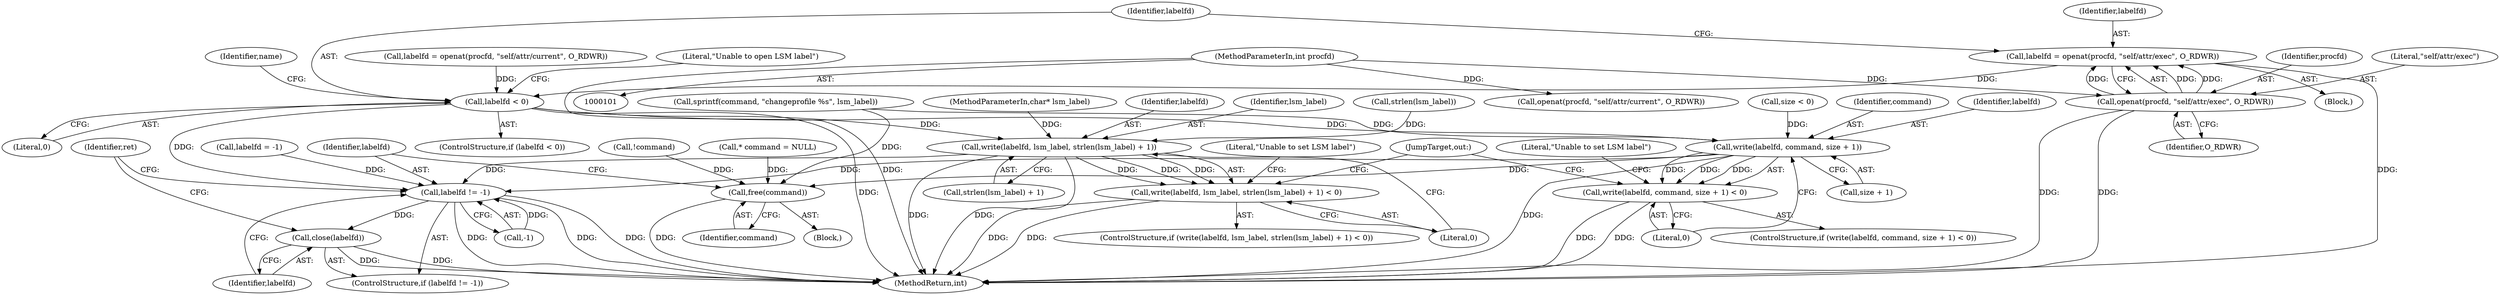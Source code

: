 digraph "0_lxc_81f466d05f2a89cb4f122ef7f593ff3f279b165c_0@API" {
"1000149" [label="(Call,labelfd = openat(procfd, \"self/attr/exec\", O_RDWR))"];
"1000151" [label="(Call,openat(procfd, \"self/attr/exec\", O_RDWR))"];
"1000102" [label="(MethodParameterIn,int procfd)"];
"1000164" [label="(Call,labelfd < 0)"];
"1000224" [label="(Call,write(labelfd, command, size + 1))"];
"1000223" [label="(Call,write(labelfd, command, size + 1) < 0)"];
"1000276" [label="(Call,free(command))"];
"1000279" [label="(Call,labelfd != -1)"];
"1000283" [label="(Call,close(labelfd))"];
"1000249" [label="(Call,write(labelfd, lsm_label, strlen(lsm_label) + 1))"];
"1000248" [label="(Call,write(labelfd, lsm_label, strlen(lsm_label) + 1) < 0)"];
"1000154" [label="(Identifier,O_RDWR)"];
"1000287" [label="(MethodReturn,int)"];
"1000148" [label="(Block,)"];
"1000227" [label="(Call,size + 1)"];
"1000280" [label="(Identifier,labelfd)"];
"1000275" [label="(JumpTarget,out:)"];
"1000163" [label="(ControlStructure,if (labelfd < 0))"];
"1000149" [label="(Call,labelfd = openat(procfd, \"self/attr/exec\", O_RDWR))"];
"1000249" [label="(Call,write(labelfd, lsm_label, strlen(lsm_label) + 1))"];
"1000117" [label="(Call,* command = NULL)"];
"1000278" [label="(ControlStructure,if (labelfd != -1))"];
"1000256" [label="(Literal,0)"];
"1000169" [label="(Literal,\"Unable to open LSM label\")"];
"1000253" [label="(Call,strlen(lsm_label))"];
"1000211" [label="(Call,size < 0)"];
"1000224" [label="(Call,write(labelfd, command, size + 1))"];
"1000226" [label="(Identifier,command)"];
"1000166" [label="(Literal,0)"];
"1000206" [label="(Call,sprintf(command, \"changeprofile %s\", lsm_label))"];
"1000152" [label="(Identifier,procfd)"];
"1000159" [label="(Call,openat(procfd, \"self/attr/current\", O_RDWR))"];
"1000225" [label="(Identifier,labelfd)"];
"1000233" [label="(Literal,\"Unable to set LSM label\")"];
"1000277" [label="(Identifier,command)"];
"1000259" [label="(Literal,\"Unable to set LSM label\")"];
"1000252" [label="(Call,strlen(lsm_label) + 1)"];
"1000178" [label="(Identifier,name)"];
"1000284" [label="(Identifier,labelfd)"];
"1000151" [label="(Call,openat(procfd, \"self/attr/exec\", O_RDWR))"];
"1000276" [label="(Call,free(command))"];
"1000281" [label="(Call,-1)"];
"1000104" [label="(MethodParameterIn,char* lsm_label)"];
"1000153" [label="(Literal,\"self/attr/exec\")"];
"1000250" [label="(Identifier,labelfd)"];
"1000150" [label="(Identifier,labelfd)"];
"1000107" [label="(Call,labelfd = -1)"];
"1000248" [label="(Call,write(labelfd, lsm_label, strlen(lsm_label) + 1) < 0)"];
"1000164" [label="(Call,labelfd < 0)"];
"1000222" [label="(ControlStructure,if (write(labelfd, command, size + 1) < 0))"];
"1000165" [label="(Identifier,labelfd)"];
"1000286" [label="(Identifier,ret)"];
"1000230" [label="(Literal,0)"];
"1000105" [label="(Block,)"];
"1000194" [label="(Call,!command)"];
"1000247" [label="(ControlStructure,if (write(labelfd, lsm_label, strlen(lsm_label) + 1) < 0))"];
"1000283" [label="(Call,close(labelfd))"];
"1000223" [label="(Call,write(labelfd, command, size + 1) < 0)"];
"1000157" [label="(Call,labelfd = openat(procfd, \"self/attr/current\", O_RDWR))"];
"1000102" [label="(MethodParameterIn,int procfd)"];
"1000279" [label="(Call,labelfd != -1)"];
"1000251" [label="(Identifier,lsm_label)"];
"1000149" -> "1000148"  [label="AST: "];
"1000149" -> "1000151"  [label="CFG: "];
"1000150" -> "1000149"  [label="AST: "];
"1000151" -> "1000149"  [label="AST: "];
"1000165" -> "1000149"  [label="CFG: "];
"1000149" -> "1000287"  [label="DDG: "];
"1000151" -> "1000149"  [label="DDG: "];
"1000151" -> "1000149"  [label="DDG: "];
"1000151" -> "1000149"  [label="DDG: "];
"1000149" -> "1000164"  [label="DDG: "];
"1000151" -> "1000154"  [label="CFG: "];
"1000152" -> "1000151"  [label="AST: "];
"1000153" -> "1000151"  [label="AST: "];
"1000154" -> "1000151"  [label="AST: "];
"1000151" -> "1000287"  [label="DDG: "];
"1000151" -> "1000287"  [label="DDG: "];
"1000102" -> "1000151"  [label="DDG: "];
"1000102" -> "1000101"  [label="AST: "];
"1000102" -> "1000287"  [label="DDG: "];
"1000102" -> "1000159"  [label="DDG: "];
"1000164" -> "1000163"  [label="AST: "];
"1000164" -> "1000166"  [label="CFG: "];
"1000165" -> "1000164"  [label="AST: "];
"1000166" -> "1000164"  [label="AST: "];
"1000169" -> "1000164"  [label="CFG: "];
"1000178" -> "1000164"  [label="CFG: "];
"1000164" -> "1000287"  [label="DDG: "];
"1000157" -> "1000164"  [label="DDG: "];
"1000164" -> "1000224"  [label="DDG: "];
"1000164" -> "1000249"  [label="DDG: "];
"1000164" -> "1000279"  [label="DDG: "];
"1000224" -> "1000223"  [label="AST: "];
"1000224" -> "1000227"  [label="CFG: "];
"1000225" -> "1000224"  [label="AST: "];
"1000226" -> "1000224"  [label="AST: "];
"1000227" -> "1000224"  [label="AST: "];
"1000230" -> "1000224"  [label="CFG: "];
"1000224" -> "1000287"  [label="DDG: "];
"1000224" -> "1000223"  [label="DDG: "];
"1000224" -> "1000223"  [label="DDG: "];
"1000224" -> "1000223"  [label="DDG: "];
"1000206" -> "1000224"  [label="DDG: "];
"1000211" -> "1000224"  [label="DDG: "];
"1000224" -> "1000276"  [label="DDG: "];
"1000224" -> "1000279"  [label="DDG: "];
"1000223" -> "1000222"  [label="AST: "];
"1000223" -> "1000230"  [label="CFG: "];
"1000230" -> "1000223"  [label="AST: "];
"1000233" -> "1000223"  [label="CFG: "];
"1000275" -> "1000223"  [label="CFG: "];
"1000223" -> "1000287"  [label="DDG: "];
"1000223" -> "1000287"  [label="DDG: "];
"1000276" -> "1000105"  [label="AST: "];
"1000276" -> "1000277"  [label="CFG: "];
"1000277" -> "1000276"  [label="AST: "];
"1000280" -> "1000276"  [label="CFG: "];
"1000276" -> "1000287"  [label="DDG: "];
"1000194" -> "1000276"  [label="DDG: "];
"1000206" -> "1000276"  [label="DDG: "];
"1000117" -> "1000276"  [label="DDG: "];
"1000279" -> "1000278"  [label="AST: "];
"1000279" -> "1000281"  [label="CFG: "];
"1000280" -> "1000279"  [label="AST: "];
"1000281" -> "1000279"  [label="AST: "];
"1000284" -> "1000279"  [label="CFG: "];
"1000286" -> "1000279"  [label="CFG: "];
"1000279" -> "1000287"  [label="DDG: "];
"1000279" -> "1000287"  [label="DDG: "];
"1000279" -> "1000287"  [label="DDG: "];
"1000107" -> "1000279"  [label="DDG: "];
"1000249" -> "1000279"  [label="DDG: "];
"1000281" -> "1000279"  [label="DDG: "];
"1000279" -> "1000283"  [label="DDG: "];
"1000283" -> "1000278"  [label="AST: "];
"1000283" -> "1000284"  [label="CFG: "];
"1000284" -> "1000283"  [label="AST: "];
"1000286" -> "1000283"  [label="CFG: "];
"1000283" -> "1000287"  [label="DDG: "];
"1000283" -> "1000287"  [label="DDG: "];
"1000249" -> "1000248"  [label="AST: "];
"1000249" -> "1000252"  [label="CFG: "];
"1000250" -> "1000249"  [label="AST: "];
"1000251" -> "1000249"  [label="AST: "];
"1000252" -> "1000249"  [label="AST: "];
"1000256" -> "1000249"  [label="CFG: "];
"1000249" -> "1000287"  [label="DDG: "];
"1000249" -> "1000287"  [label="DDG: "];
"1000249" -> "1000248"  [label="DDG: "];
"1000249" -> "1000248"  [label="DDG: "];
"1000249" -> "1000248"  [label="DDG: "];
"1000253" -> "1000249"  [label="DDG: "];
"1000104" -> "1000249"  [label="DDG: "];
"1000248" -> "1000247"  [label="AST: "];
"1000248" -> "1000256"  [label="CFG: "];
"1000256" -> "1000248"  [label="AST: "];
"1000259" -> "1000248"  [label="CFG: "];
"1000275" -> "1000248"  [label="CFG: "];
"1000248" -> "1000287"  [label="DDG: "];
"1000248" -> "1000287"  [label="DDG: "];
}
